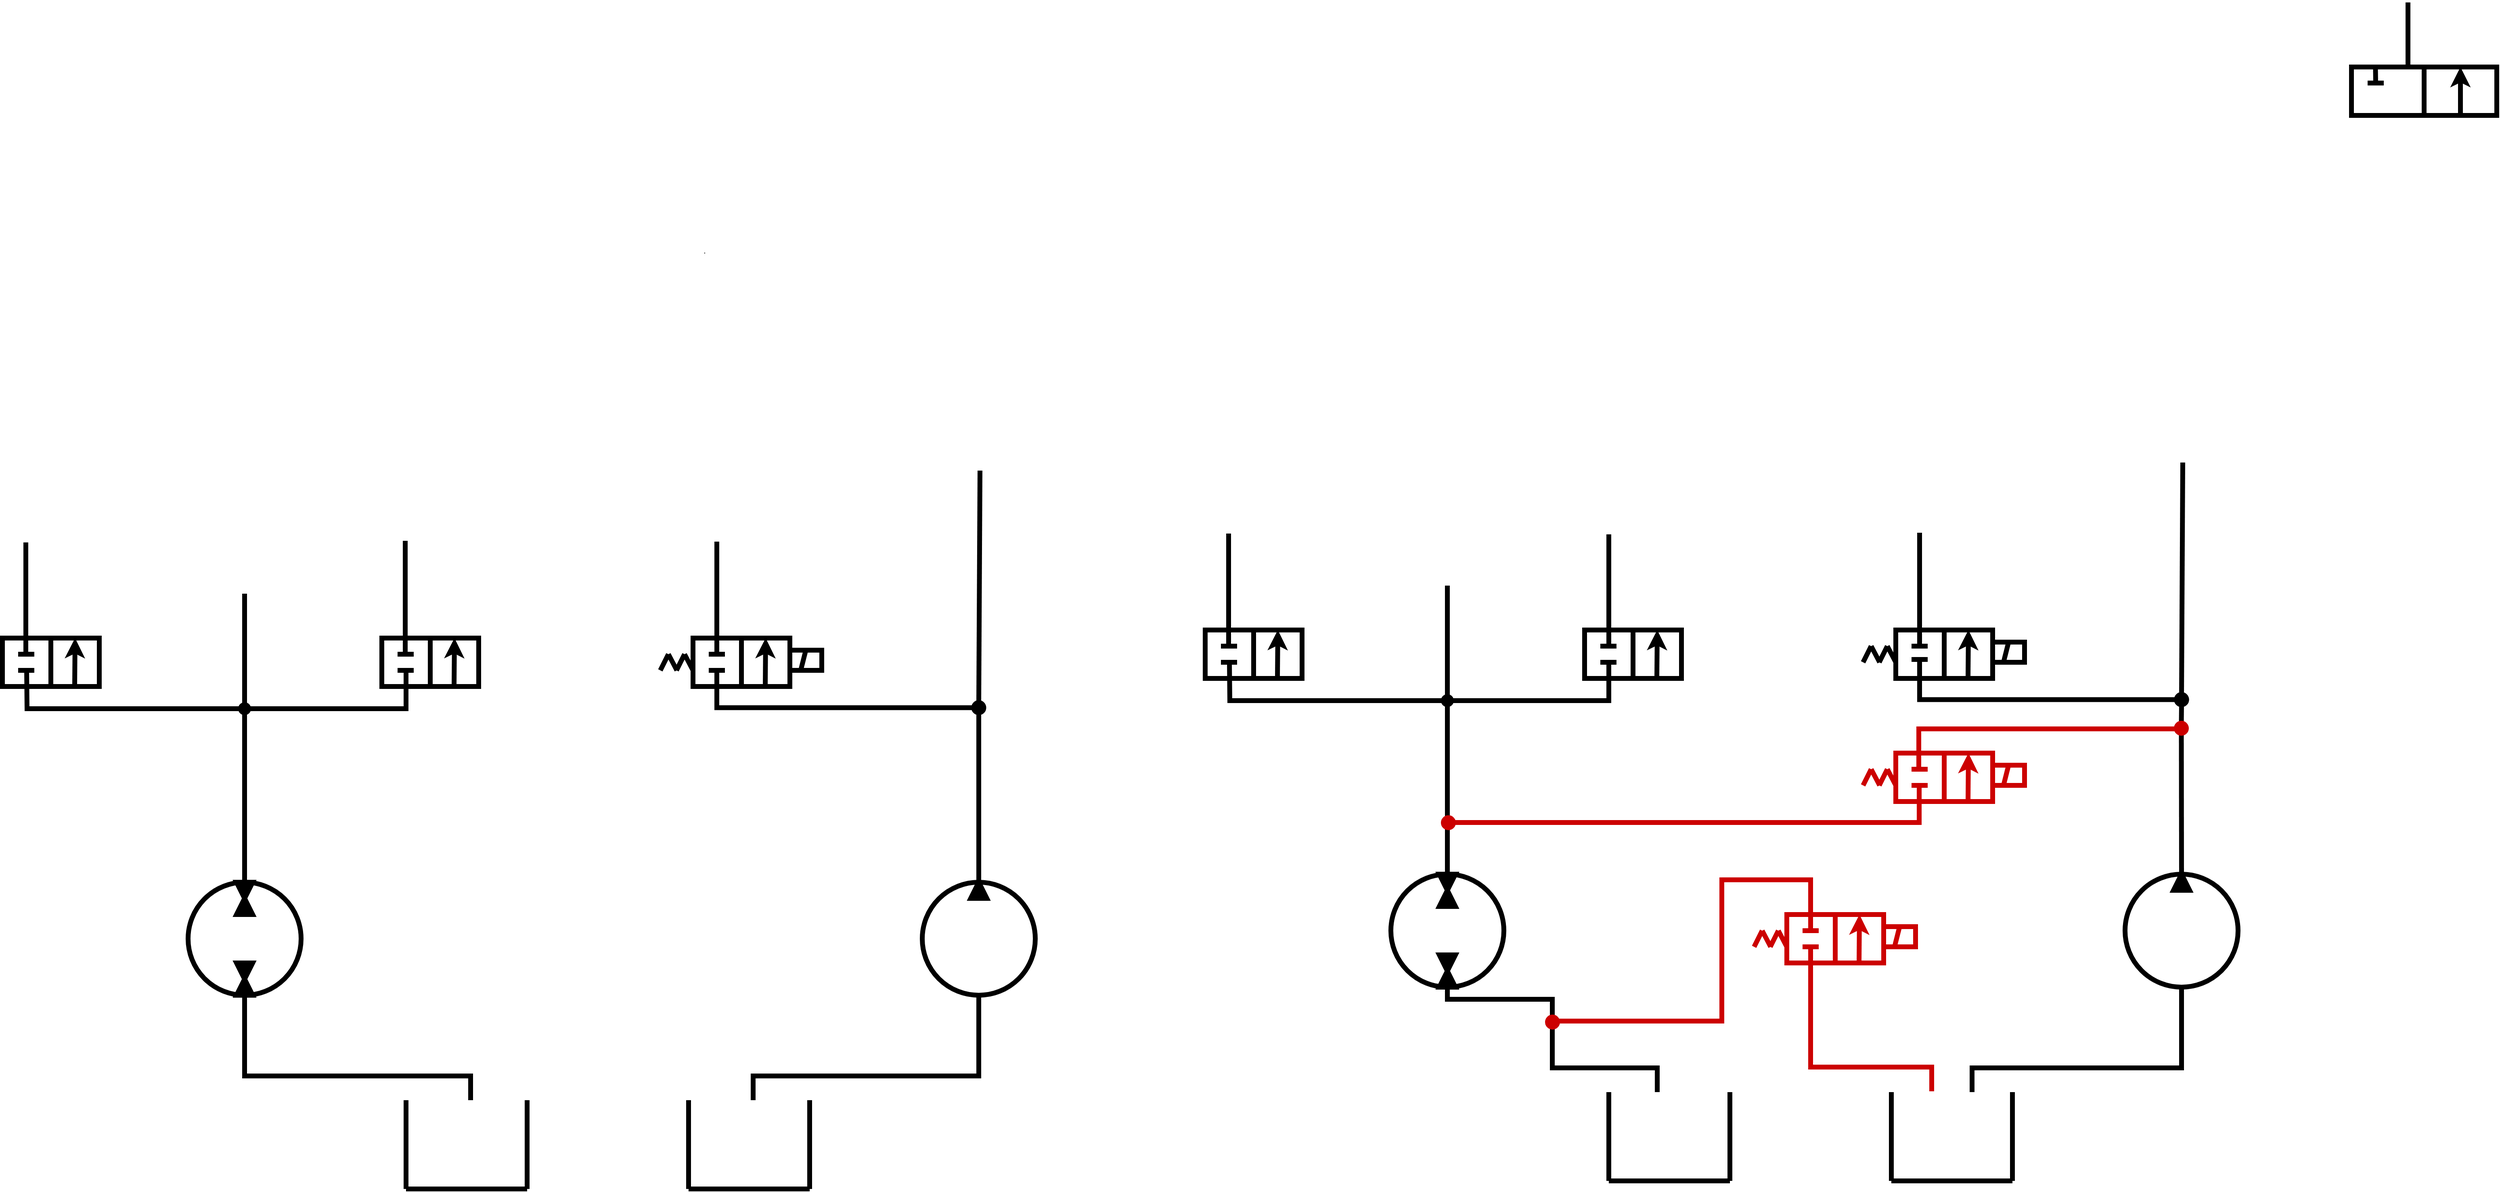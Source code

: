 <mxfile version="13.7.1" type="gitlab">
  <diagram id="eqvuFODL55VOsvzA2bx3" name="Page-1">
    <mxGraphModel dx="4590" dy="2703" grid="1" gridSize="10" guides="1" tooltips="1" connect="1" arrows="1" fold="1" page="1" pageScale="1" pageWidth="850" pageHeight="1100" math="0" shadow="0">
      <root>
        <mxCell id="0" />
        <mxCell id="1" parent="0" />
        <mxCell id="2XLAy5jcF5VIx3-ZRaVn-21" value="" style="endArrow=none;html=1;jumpStyle=arc;exitX=0.5;exitY=1;exitDx=0;exitDy=0;strokeWidth=6;" edge="1" parent="1" source="_FiJG16ojwSEJQpr9RZ7-192" target="2XLAy5jcF5VIx3-ZRaVn-19">
          <mxGeometry width="50" height="50" relative="1" as="geometry">
            <mxPoint x="2109.5" y="960" as="sourcePoint" />
            <mxPoint x="2109.5" y="1170" as="targetPoint" />
            <Array as="points" />
          </mxGeometry>
        </mxCell>
        <mxCell id="2XLAy5jcF5VIx3-ZRaVn-42" value="" style="endArrow=none;html=1;exitX=0;exitY=0.5;exitDx=0;exitDy=0;strokeWidth=6;" edge="1" parent="1" source="_FiJG16ojwSEJQpr9RZ7-153">
          <mxGeometry width="50" height="50" relative="1" as="geometry">
            <mxPoint x="1200" y="1170" as="sourcePoint" />
            <mxPoint x="1200" y="1094" as="targetPoint" />
          </mxGeometry>
        </mxCell>
        <mxCell id="2XLAy5jcF5VIx3-ZRaVn-23" value="" style="rounded=0;whiteSpace=wrap;html=1;fillColor=#FFFFFF;strokeWidth=6;strokeColor=#CC0000;" vertex="1" parent="1">
          <mxGeometry x="1755.5" y="1020" width="120" height="60" as="geometry" />
        </mxCell>
        <mxCell id="_FiJG16ojwSEJQpr9RZ7-16" value="" style="ellipse;whiteSpace=wrap;html=1;aspect=fixed;strokeWidth=6;" parent="1" vertex="1">
          <mxGeometry x="-360" y="1180" width="140" height="140" as="geometry" />
        </mxCell>
        <mxCell id="_FiJG16ojwSEJQpr9RZ7-17" value="" style="triangle;whiteSpace=wrap;html=1;direction=north;fillColor=#000000;strokeWidth=6;" parent="1" vertex="1">
          <mxGeometry x="-300" y="1300" width="20" height="20" as="geometry" />
        </mxCell>
        <mxCell id="_FiJG16ojwSEJQpr9RZ7-18" value="" style="triangle;whiteSpace=wrap;html=1;direction=south;fillColor=#000000;strokeWidth=6;" parent="1" vertex="1">
          <mxGeometry x="-300" y="1280" width="20" height="20" as="geometry" />
        </mxCell>
        <mxCell id="_FiJG16ojwSEJQpr9RZ7-19" value="" style="triangle;whiteSpace=wrap;html=1;direction=north;fillColor=#000000;strokeWidth=6;" parent="1" vertex="1">
          <mxGeometry x="-300" y="1200" width="20" height="20" as="geometry" />
        </mxCell>
        <mxCell id="_FiJG16ojwSEJQpr9RZ7-20" value="" style="triangle;whiteSpace=wrap;html=1;direction=south;fillColor=#000000;strokeWidth=6;" parent="1" vertex="1">
          <mxGeometry x="-300" y="1180" width="20" height="20" as="geometry" />
        </mxCell>
        <mxCell id="_FiJG16ojwSEJQpr9RZ7-21" value="" style="endArrow=none;html=1;strokeWidth=6;" parent="1" edge="1">
          <mxGeometry width="50" height="50" relative="1" as="geometry">
            <mxPoint x="260" y="1560.0" as="sourcePoint" />
            <mxPoint x="260" y="1450.0" as="targetPoint" />
          </mxGeometry>
        </mxCell>
        <mxCell id="_FiJG16ojwSEJQpr9RZ7-22" value="" style="endArrow=none;html=1;strokeWidth=6;" parent="1" edge="1">
          <mxGeometry width="50" height="50" relative="1" as="geometry">
            <mxPoint x="410" y="1560.0" as="sourcePoint" />
            <mxPoint x="410" y="1450.0" as="targetPoint" />
          </mxGeometry>
        </mxCell>
        <mxCell id="_FiJG16ojwSEJQpr9RZ7-23" value="" style="endArrow=none;html=1;strokeWidth=6;" parent="1" edge="1">
          <mxGeometry width="50" height="50" relative="1" as="geometry">
            <mxPoint x="260" y="1560.0" as="sourcePoint" />
            <mxPoint x="410" y="1560.0" as="targetPoint" />
          </mxGeometry>
        </mxCell>
        <mxCell id="_FiJG16ojwSEJQpr9RZ7-24" value="" style="ellipse;whiteSpace=wrap;html=1;aspect=fixed;strokeWidth=6;" parent="1" vertex="1">
          <mxGeometry x="549.5" y="1180" width="140" height="140" as="geometry" />
        </mxCell>
        <mxCell id="_FiJG16ojwSEJQpr9RZ7-25" value="" style="triangle;whiteSpace=wrap;html=1;direction=north;fillColor=#000000;strokeWidth=6;" parent="1" vertex="1">
          <mxGeometry x="609.5" y="1180" width="20" height="20" as="geometry" />
        </mxCell>
        <mxCell id="_FiJG16ojwSEJQpr9RZ7-26" value="" style="rounded=0;whiteSpace=wrap;html=1;fillColor=#FFFFFF;strokeWidth=6;" parent="1" vertex="1">
          <mxGeometry x="-590" y="877.5" width="120" height="60" as="geometry" />
        </mxCell>
        <mxCell id="_FiJG16ojwSEJQpr9RZ7-27" value="" style="endArrow=none;html=1;exitX=0.5;exitY=1;exitDx=0;exitDy=0;entryX=0.5;entryY=0;entryDx=0;entryDy=0;strokeWidth=6;" parent="1" source="_FiJG16ojwSEJQpr9RZ7-26" target="_FiJG16ojwSEJQpr9RZ7-26" edge="1">
          <mxGeometry width="50" height="50" relative="1" as="geometry">
            <mxPoint x="-580.5" y="927.5" as="sourcePoint" />
            <mxPoint x="-530.5" y="877.5" as="targetPoint" />
          </mxGeometry>
        </mxCell>
        <mxCell id="_FiJG16ojwSEJQpr9RZ7-28" value="" style="endArrow=classic;html=1;entryX=0.75;entryY=0;entryDx=0;entryDy=0;strokeWidth=6;" parent="1" target="_FiJG16ojwSEJQpr9RZ7-26" edge="1">
          <mxGeometry width="50" height="50" relative="1" as="geometry">
            <mxPoint x="-500.5" y="937.5" as="sourcePoint" />
            <mxPoint x="-450.5" y="887.5" as="targetPoint" />
          </mxGeometry>
        </mxCell>
        <mxCell id="_FiJG16ojwSEJQpr9RZ7-29" value="" style="endArrow=none;html=1;strokeWidth=6;" parent="1" edge="1">
          <mxGeometry width="50" height="50" relative="1" as="geometry">
            <mxPoint x="-570.5" y="917.5" as="sourcePoint" />
            <mxPoint x="-550.5" y="917.5" as="targetPoint" />
          </mxGeometry>
        </mxCell>
        <mxCell id="_FiJG16ojwSEJQpr9RZ7-30" value="" style="endArrow=none;html=1;strokeWidth=6;" parent="1" edge="1">
          <mxGeometry width="50" height="50" relative="1" as="geometry">
            <mxPoint x="-560" y="852.5" as="sourcePoint" />
            <mxPoint x="-560" y="852.5" as="targetPoint" />
          </mxGeometry>
        </mxCell>
        <mxCell id="_FiJG16ojwSEJQpr9RZ7-31" value="" style="endArrow=none;html=1;strokeWidth=6;" parent="1" edge="1">
          <mxGeometry width="50" height="50" relative="1" as="geometry">
            <mxPoint x="-570.5" y="897.5" as="sourcePoint" />
            <mxPoint x="-550.5" y="897.5" as="targetPoint" />
          </mxGeometry>
        </mxCell>
        <mxCell id="_FiJG16ojwSEJQpr9RZ7-32" value="" style="rounded=0;whiteSpace=wrap;html=1;fillColor=#FFFFFF;strokeWidth=6;" parent="1" vertex="1">
          <mxGeometry x="-120" y="877.5" width="120" height="60" as="geometry" />
        </mxCell>
        <mxCell id="_FiJG16ojwSEJQpr9RZ7-33" value="" style="endArrow=none;html=1;exitX=0.5;exitY=1;exitDx=0;exitDy=0;entryX=0.5;entryY=0;entryDx=0;entryDy=0;strokeWidth=6;" parent="1" source="_FiJG16ojwSEJQpr9RZ7-32" target="_FiJG16ojwSEJQpr9RZ7-32" edge="1">
          <mxGeometry width="50" height="50" relative="1" as="geometry">
            <mxPoint x="-110.5" y="917.5" as="sourcePoint" />
            <mxPoint x="-60.5" y="867.5" as="targetPoint" />
          </mxGeometry>
        </mxCell>
        <mxCell id="_FiJG16ojwSEJQpr9RZ7-34" value="" style="endArrow=classic;html=1;entryX=0.75;entryY=0;entryDx=0;entryDy=0;strokeWidth=6;" parent="1" target="_FiJG16ojwSEJQpr9RZ7-32" edge="1">
          <mxGeometry width="50" height="50" relative="1" as="geometry">
            <mxPoint x="-30.5" y="937.5" as="sourcePoint" />
            <mxPoint x="19.5" y="887.5" as="targetPoint" />
          </mxGeometry>
        </mxCell>
        <mxCell id="_FiJG16ojwSEJQpr9RZ7-35" value="" style="endArrow=none;html=1;strokeWidth=6;" parent="1" edge="1">
          <mxGeometry width="50" height="50" relative="1" as="geometry">
            <mxPoint x="-100.5" y="917.5" as="sourcePoint" />
            <mxPoint x="-80.5" y="917.5" as="targetPoint" />
          </mxGeometry>
        </mxCell>
        <mxCell id="_FiJG16ojwSEJQpr9RZ7-36" value="" style="endArrow=none;html=1;strokeWidth=6;" parent="1" edge="1">
          <mxGeometry width="50" height="50" relative="1" as="geometry">
            <mxPoint x="-100.5" y="897.5" as="sourcePoint" />
            <mxPoint x="-80.5" y="897.5" as="targetPoint" />
          </mxGeometry>
        </mxCell>
        <mxCell id="_FiJG16ojwSEJQpr9RZ7-70" value="" style="rounded=0;whiteSpace=wrap;html=1;fillColor=#FFFFFF;strokeWidth=6;" parent="1" vertex="1">
          <mxGeometry x="265.5" y="877.5" width="120" height="60" as="geometry" />
        </mxCell>
        <mxCell id="_FiJG16ojwSEJQpr9RZ7-71" value="" style="endArrow=none;html=1;exitX=0.5;exitY=1;exitDx=0;exitDy=0;entryX=0.5;entryY=0;entryDx=0;entryDy=0;strokeWidth=6;" parent="1" source="_FiJG16ojwSEJQpr9RZ7-70" target="_FiJG16ojwSEJQpr9RZ7-70" edge="1">
          <mxGeometry width="50" height="50" relative="1" as="geometry">
            <mxPoint x="275" y="927.5" as="sourcePoint" />
            <mxPoint x="325" y="877.5" as="targetPoint" />
          </mxGeometry>
        </mxCell>
        <mxCell id="_FiJG16ojwSEJQpr9RZ7-72" value="" style="endArrow=classic;html=1;entryX=0.75;entryY=0;entryDx=0;entryDy=0;strokeWidth=6;" parent="1" target="_FiJG16ojwSEJQpr9RZ7-70" edge="1">
          <mxGeometry width="50" height="50" relative="1" as="geometry">
            <mxPoint x="355" y="937.5" as="sourcePoint" />
            <mxPoint x="405" y="887.5" as="targetPoint" />
          </mxGeometry>
        </mxCell>
        <mxCell id="_FiJG16ojwSEJQpr9RZ7-73" value="" style="endArrow=none;html=1;strokeWidth=6;" parent="1" edge="1">
          <mxGeometry width="50" height="50" relative="1" as="geometry">
            <mxPoint x="285" y="917.5" as="sourcePoint" />
            <mxPoint x="305" y="917.5" as="targetPoint" />
          </mxGeometry>
        </mxCell>
        <mxCell id="_FiJG16ojwSEJQpr9RZ7-74" value="" style="endArrow=none;html=1;strokeWidth=6;" parent="1" edge="1">
          <mxGeometry width="50" height="50" relative="1" as="geometry">
            <mxPoint x="285" y="897.5" as="sourcePoint" />
            <mxPoint x="305" y="897.5" as="targetPoint" />
          </mxGeometry>
        </mxCell>
        <mxCell id="_FiJG16ojwSEJQpr9RZ7-75" value="" style="rounded=0;whiteSpace=wrap;html=1;strokeWidth=6;" parent="1" vertex="1">
          <mxGeometry x="385.5" y="892.5" width="39.5" height="25" as="geometry" />
        </mxCell>
        <mxCell id="_FiJG16ojwSEJQpr9RZ7-76" value="" style="endArrow=none;html=1;exitX=0.34;exitY=1;exitDx=0;exitDy=0;exitPerimeter=0;entryX=0.5;entryY=0;entryDx=0;entryDy=0;strokeWidth=6;" parent="1" source="_FiJG16ojwSEJQpr9RZ7-75" target="_FiJG16ojwSEJQpr9RZ7-75" edge="1">
          <mxGeometry width="50" height="50" relative="1" as="geometry">
            <mxPoint x="375" y="947.5" as="sourcePoint" />
            <mxPoint x="445" y="937.5" as="targetPoint" />
          </mxGeometry>
        </mxCell>
        <mxCell id="_FiJG16ojwSEJQpr9RZ7-77" value="" style="endArrow=none;html=1;strokeWidth=6;" parent="1" edge="1">
          <mxGeometry width="50" height="50" relative="1" as="geometry">
            <mxPoint x="265.5" y="917.5" as="sourcePoint" />
            <mxPoint x="255" y="897.5" as="targetPoint" />
            <Array as="points" />
          </mxGeometry>
        </mxCell>
        <mxCell id="_FiJG16ojwSEJQpr9RZ7-78" value="" style="endArrow=none;html=1;strokeWidth=6;" parent="1" edge="1">
          <mxGeometry width="50" height="50" relative="1" as="geometry">
            <mxPoint x="245.5" y="917.5" as="sourcePoint" />
            <mxPoint x="235" y="897.5" as="targetPoint" />
            <Array as="points" />
          </mxGeometry>
        </mxCell>
        <mxCell id="_FiJG16ojwSEJQpr9RZ7-79" value="" style="endArrow=none;html=1;strokeWidth=6;" parent="1" edge="1">
          <mxGeometry width="50" height="50" relative="1" as="geometry">
            <mxPoint x="245" y="917.5" as="sourcePoint" />
            <mxPoint x="255" y="897.5" as="targetPoint" />
            <Array as="points" />
          </mxGeometry>
        </mxCell>
        <mxCell id="_FiJG16ojwSEJQpr9RZ7-80" value="" style="endArrow=none;html=1;strokeWidth=6;" parent="1" edge="1">
          <mxGeometry width="50" height="50" relative="1" as="geometry">
            <mxPoint x="225" y="917.5" as="sourcePoint" />
            <mxPoint x="235" y="897.5" as="targetPoint" />
            <Array as="points" />
          </mxGeometry>
        </mxCell>
        <mxCell id="_FiJG16ojwSEJQpr9RZ7-81" value="" style="endArrow=none;html=1;jumpStyle=arc;entryX=1;entryY=0.5;entryDx=0;entryDy=0;exitX=0.5;exitY=1;exitDx=0;exitDy=0;strokeWidth=6;" parent="1" source="_FiJG16ojwSEJQpr9RZ7-141" target="_FiJG16ojwSEJQpr9RZ7-25" edge="1">
          <mxGeometry width="50" height="50" relative="1" as="geometry">
            <mxPoint x="620" y="250" as="sourcePoint" />
            <mxPoint x="620" y="1010" as="targetPoint" />
            <Array as="points" />
          </mxGeometry>
        </mxCell>
        <mxCell id="_FiJG16ojwSEJQpr9RZ7-104" value="" style="endArrow=none;html=1;" parent="1" edge="1">
          <mxGeometry width="50" height="50" relative="1" as="geometry">
            <mxPoint x="359.743" y="401.581" as="sourcePoint" />
            <mxPoint x="360" y="402.5" as="targetPoint" />
          </mxGeometry>
        </mxCell>
        <mxCell id="_FiJG16ojwSEJQpr9RZ7-105" value="" style="endArrow=none;html=1;jumpStyle=none;exitX=1;exitY=0.5;exitDx=0;exitDy=0;" parent="1" edge="1">
          <mxGeometry width="50" height="50" relative="1" as="geometry">
            <mxPoint x="280" y="400" as="sourcePoint" />
            <mxPoint x="280" y="401" as="targetPoint" />
          </mxGeometry>
        </mxCell>
        <mxCell id="_FiJG16ojwSEJQpr9RZ7-107" value="" style="endArrow=none;html=1;strokeWidth=6;" parent="1" edge="1">
          <mxGeometry width="50" height="50" relative="1" as="geometry">
            <mxPoint x="-90" y="1560.0" as="sourcePoint" />
            <mxPoint x="-90" y="1450.0" as="targetPoint" />
          </mxGeometry>
        </mxCell>
        <mxCell id="_FiJG16ojwSEJQpr9RZ7-108" value="" style="endArrow=none;html=1;strokeWidth=6;" parent="1" edge="1">
          <mxGeometry width="50" height="50" relative="1" as="geometry">
            <mxPoint x="60" y="1560.0" as="sourcePoint" />
            <mxPoint x="60" y="1450.0" as="targetPoint" />
          </mxGeometry>
        </mxCell>
        <mxCell id="_FiJG16ojwSEJQpr9RZ7-109" value="" style="endArrow=none;html=1;strokeWidth=6;" parent="1" edge="1">
          <mxGeometry width="50" height="50" relative="1" as="geometry">
            <mxPoint x="-90" y="1560.0" as="sourcePoint" />
            <mxPoint x="60" y="1560.0" as="targetPoint" />
          </mxGeometry>
        </mxCell>
        <mxCell id="_FiJG16ojwSEJQpr9RZ7-125" value="" style="endArrow=none;html=1;exitX=0.5;exitY=0;exitDx=0;exitDy=0;entryX=0.5;entryY=1;entryDx=0;entryDy=0;strokeWidth=6;" parent="1" source="_FiJG16ojwSEJQpr9RZ7-127" edge="1">
          <mxGeometry width="50" height="50" relative="1" as="geometry">
            <mxPoint x="-290" y="1180" as="sourcePoint" />
            <mxPoint x="-290" y="822.5" as="targetPoint" />
          </mxGeometry>
        </mxCell>
        <mxCell id="_FiJG16ojwSEJQpr9RZ7-126" value="" style="edgeStyle=orthogonalEdgeStyle;rounded=0;jumpStyle=none;jumpSize=6;orthogonalLoop=1;jettySize=auto;html=1;startSize=12;endArrow=none;endFill=0;strokeWidth=6;" parent="1" source="_FiJG16ojwSEJQpr9RZ7-127" edge="1">
          <mxGeometry relative="1" as="geometry">
            <mxPoint x="-90" y="918" as="targetPoint" />
            <Array as="points">
              <mxPoint x="-90" y="965" />
            </Array>
          </mxGeometry>
        </mxCell>
        <mxCell id="_FiJG16ojwSEJQpr9RZ7-146" value="" style="edgeStyle=orthogonalEdgeStyle;rounded=0;orthogonalLoop=1;jettySize=auto;html=1;endArrow=none;endFill=0;strokeWidth=6;" parent="1" source="_FiJG16ojwSEJQpr9RZ7-127" edge="1">
          <mxGeometry relative="1" as="geometry">
            <mxPoint x="-560" y="917" as="targetPoint" />
          </mxGeometry>
        </mxCell>
        <mxCell id="_FiJG16ojwSEJQpr9RZ7-127" value="" style="ellipse;whiteSpace=wrap;html=1;aspect=fixed;fillColor=#000000;strokeWidth=6;" parent="1" vertex="1">
          <mxGeometry x="-295" y="960" width="10" height="10" as="geometry" />
        </mxCell>
        <mxCell id="_FiJG16ojwSEJQpr9RZ7-128" value="" style="endArrow=none;html=1;exitX=0;exitY=0.5;exitDx=0;exitDy=0;entryX=0.5;entryY=1;entryDx=0;entryDy=0;strokeWidth=6;" parent="1" source="_FiJG16ojwSEJQpr9RZ7-20" target="_FiJG16ojwSEJQpr9RZ7-127" edge="1">
          <mxGeometry width="50" height="50" relative="1" as="geometry">
            <mxPoint x="-290" y="1180" as="sourcePoint" />
            <mxPoint x="-290" y="822.5" as="targetPoint" />
          </mxGeometry>
        </mxCell>
        <mxCell id="_FiJG16ojwSEJQpr9RZ7-131" value="" style="edgeStyle=orthogonalEdgeStyle;rounded=0;jumpStyle=none;jumpSize=6;orthogonalLoop=1;jettySize=auto;html=1;startSize=12;endArrow=none;endFill=0;entryX=0.5;entryY=1;entryDx=0;entryDy=0;strokeWidth=6;" parent="1" target="_FiJG16ojwSEJQpr9RZ7-24" edge="1">
          <mxGeometry relative="1" as="geometry">
            <mxPoint x="340" y="1450.0" as="sourcePoint" />
            <mxPoint x="365" y="1425.0" as="targetPoint" />
            <Array as="points">
              <mxPoint x="340" y="1420" />
              <mxPoint x="620" y="1420" />
            </Array>
          </mxGeometry>
        </mxCell>
        <mxCell id="_FiJG16ojwSEJQpr9RZ7-132" value="" style="endArrow=none;html=1;" parent="1" edge="1">
          <mxGeometry width="50" height="50" relative="1" as="geometry">
            <mxPoint x="280" y="400" as="sourcePoint" />
            <mxPoint x="280" y="400" as="targetPoint" />
          </mxGeometry>
        </mxCell>
        <mxCell id="_FiJG16ojwSEJQpr9RZ7-140" value="" style="edgeStyle=orthogonalEdgeStyle;rounded=0;jumpStyle=arc;jumpSize=6;orthogonalLoop=1;jettySize=auto;html=1;startSize=12;endArrow=none;endFill=0;strokeWidth=6;" parent="1" source="_FiJG16ojwSEJQpr9RZ7-141" edge="1">
          <mxGeometry relative="1" as="geometry">
            <mxPoint x="295" y="917" as="targetPoint" />
            <Array as="points">
              <mxPoint x="295" y="964" />
              <mxPoint x="295" y="920" />
            </Array>
          </mxGeometry>
        </mxCell>
        <mxCell id="_FiJG16ojwSEJQpr9RZ7-141" value="" style="ellipse;whiteSpace=wrap;html=1;aspect=fixed;fillColor=#000000;strokeWidth=6;" parent="1" vertex="1">
          <mxGeometry x="613.25" y="957.5" width="12.5" height="12.5" as="geometry" />
        </mxCell>
        <mxCell id="_FiJG16ojwSEJQpr9RZ7-142" value="" style="endArrow=none;html=1;jumpStyle=arc;entryX=0.5;entryY=0;entryDx=0;entryDy=0;strokeWidth=6;" parent="1" target="_FiJG16ojwSEJQpr9RZ7-141" edge="1">
          <mxGeometry width="50" height="50" relative="1" as="geometry">
            <mxPoint x="621" y="670" as="sourcePoint" />
            <mxPoint x="619.5" y="1180" as="targetPoint" />
            <Array as="points" />
          </mxGeometry>
        </mxCell>
        <mxCell id="_FiJG16ojwSEJQpr9RZ7-143" value="" style="edgeStyle=orthogonalEdgeStyle;rounded=0;jumpStyle=none;jumpSize=6;orthogonalLoop=1;jettySize=auto;html=1;startSize=12;endArrow=none;endFill=0;entryX=0;entryY=0.5;entryDx=0;entryDy=0;strokeWidth=6;" parent="1" target="_FiJG16ojwSEJQpr9RZ7-17" edge="1">
          <mxGeometry relative="1" as="geometry">
            <mxPoint x="-10" y="1450.0" as="sourcePoint" />
            <mxPoint x="-35" y="1425" as="targetPoint" />
            <Array as="points">
              <mxPoint x="-10" y="1420" />
              <mxPoint x="-290" y="1420" />
            </Array>
          </mxGeometry>
        </mxCell>
        <mxCell id="_FiJG16ojwSEJQpr9RZ7-149" value="" style="ellipse;whiteSpace=wrap;html=1;aspect=fixed;strokeWidth=6;" parent="1" vertex="1">
          <mxGeometry x="1130" y="1170" width="140" height="140" as="geometry" />
        </mxCell>
        <mxCell id="_FiJG16ojwSEJQpr9RZ7-150" value="" style="triangle;whiteSpace=wrap;html=1;direction=north;fillColor=#000000;strokeWidth=6;" parent="1" vertex="1">
          <mxGeometry x="1190" y="1290" width="20" height="20" as="geometry" />
        </mxCell>
        <mxCell id="_FiJG16ojwSEJQpr9RZ7-151" value="" style="triangle;whiteSpace=wrap;html=1;direction=south;fillColor=#000000;strokeWidth=6;" parent="1" vertex="1">
          <mxGeometry x="1190" y="1270" width="20" height="20" as="geometry" />
        </mxCell>
        <mxCell id="_FiJG16ojwSEJQpr9RZ7-152" value="" style="triangle;whiteSpace=wrap;html=1;direction=north;fillColor=#000000;strokeWidth=6;" parent="1" vertex="1">
          <mxGeometry x="1190" y="1190" width="20" height="20" as="geometry" />
        </mxCell>
        <mxCell id="_FiJG16ojwSEJQpr9RZ7-153" value="" style="triangle;whiteSpace=wrap;html=1;direction=south;fillColor=#000000;strokeWidth=6;" parent="1" vertex="1">
          <mxGeometry x="1190" y="1170" width="20" height="20" as="geometry" />
        </mxCell>
        <mxCell id="_FiJG16ojwSEJQpr9RZ7-154" value="" style="endArrow=none;html=1;strokeWidth=6;" parent="1" edge="1">
          <mxGeometry width="50" height="50" relative="1" as="geometry">
            <mxPoint x="1750" y="1550.0" as="sourcePoint" />
            <mxPoint x="1750" y="1440.0" as="targetPoint" />
          </mxGeometry>
        </mxCell>
        <mxCell id="_FiJG16ojwSEJQpr9RZ7-155" value="" style="endArrow=none;html=1;strokeWidth=6;" parent="1" edge="1">
          <mxGeometry width="50" height="50" relative="1" as="geometry">
            <mxPoint x="1900" y="1550.0" as="sourcePoint" />
            <mxPoint x="1900" y="1440.0" as="targetPoint" />
          </mxGeometry>
        </mxCell>
        <mxCell id="_FiJG16ojwSEJQpr9RZ7-156" value="" style="endArrow=none;html=1;strokeWidth=6;" parent="1" edge="1">
          <mxGeometry width="50" height="50" relative="1" as="geometry">
            <mxPoint x="1750" y="1550.0" as="sourcePoint" />
            <mxPoint x="1900" y="1550.0" as="targetPoint" />
          </mxGeometry>
        </mxCell>
        <mxCell id="_FiJG16ojwSEJQpr9RZ7-157" value="" style="ellipse;whiteSpace=wrap;html=1;aspect=fixed;strokeWidth=6;" parent="1" vertex="1">
          <mxGeometry x="2039.5" y="1170" width="140" height="140" as="geometry" />
        </mxCell>
        <mxCell id="_FiJG16ojwSEJQpr9RZ7-158" value="" style="triangle;whiteSpace=wrap;html=1;direction=north;fillColor=#000000;strokeWidth=6;" parent="1" vertex="1">
          <mxGeometry x="2099.5" y="1170" width="20" height="20" as="geometry" />
        </mxCell>
        <mxCell id="_FiJG16ojwSEJQpr9RZ7-159" value="" style="rounded=0;whiteSpace=wrap;html=1;fillColor=#FFFFFF;strokeWidth=6;" parent="1" vertex="1">
          <mxGeometry x="900" y="867.5" width="120" height="60" as="geometry" />
        </mxCell>
        <mxCell id="_FiJG16ojwSEJQpr9RZ7-160" value="" style="endArrow=none;html=1;exitX=0.5;exitY=1;exitDx=0;exitDy=0;entryX=0.5;entryY=0;entryDx=0;entryDy=0;strokeWidth=6;" parent="1" source="_FiJG16ojwSEJQpr9RZ7-159" target="_FiJG16ojwSEJQpr9RZ7-159" edge="1">
          <mxGeometry width="50" height="50" relative="1" as="geometry">
            <mxPoint x="909.5" y="917.5" as="sourcePoint" />
            <mxPoint x="959.5" y="867.5" as="targetPoint" />
          </mxGeometry>
        </mxCell>
        <mxCell id="_FiJG16ojwSEJQpr9RZ7-161" value="" style="endArrow=classic;html=1;entryX=0.75;entryY=0;entryDx=0;entryDy=0;strokeWidth=6;" parent="1" target="_FiJG16ojwSEJQpr9RZ7-159" edge="1">
          <mxGeometry width="50" height="50" relative="1" as="geometry">
            <mxPoint x="989.5" y="927.5" as="sourcePoint" />
            <mxPoint x="1039.5" y="877.5" as="targetPoint" />
          </mxGeometry>
        </mxCell>
        <mxCell id="_FiJG16ojwSEJQpr9RZ7-162" value="" style="endArrow=none;html=1;strokeWidth=6;" parent="1" edge="1">
          <mxGeometry width="50" height="50" relative="1" as="geometry">
            <mxPoint x="919.5" y="907.5" as="sourcePoint" />
            <mxPoint x="939.5" y="907.5" as="targetPoint" />
          </mxGeometry>
        </mxCell>
        <mxCell id="_FiJG16ojwSEJQpr9RZ7-163" value="" style="endArrow=none;html=1;strokeWidth=6;" parent="1" edge="1">
          <mxGeometry width="50" height="50" relative="1" as="geometry">
            <mxPoint x="930" y="842.5" as="sourcePoint" />
            <mxPoint x="930" y="842.5" as="targetPoint" />
          </mxGeometry>
        </mxCell>
        <mxCell id="_FiJG16ojwSEJQpr9RZ7-164" value="" style="endArrow=none;html=1;strokeWidth=6;" parent="1" edge="1">
          <mxGeometry width="50" height="50" relative="1" as="geometry">
            <mxPoint x="919.5" y="887.5" as="sourcePoint" />
            <mxPoint x="939.5" y="887.5" as="targetPoint" />
          </mxGeometry>
        </mxCell>
        <mxCell id="_FiJG16ojwSEJQpr9RZ7-165" value="" style="rounded=0;whiteSpace=wrap;html=1;fillColor=#FFFFFF;strokeWidth=6;" parent="1" vertex="1">
          <mxGeometry x="1370" y="867.5" width="120" height="60" as="geometry" />
        </mxCell>
        <mxCell id="_FiJG16ojwSEJQpr9RZ7-166" value="" style="endArrow=none;html=1;exitX=0.5;exitY=1;exitDx=0;exitDy=0;entryX=0.5;entryY=0;entryDx=0;entryDy=0;strokeWidth=6;" parent="1" source="_FiJG16ojwSEJQpr9RZ7-165" target="_FiJG16ojwSEJQpr9RZ7-165" edge="1">
          <mxGeometry width="50" height="50" relative="1" as="geometry">
            <mxPoint x="1379.5" y="907.5" as="sourcePoint" />
            <mxPoint x="1429.5" y="857.5" as="targetPoint" />
          </mxGeometry>
        </mxCell>
        <mxCell id="_FiJG16ojwSEJQpr9RZ7-167" value="" style="endArrow=classic;html=1;entryX=0.75;entryY=0;entryDx=0;entryDy=0;strokeWidth=6;" parent="1" target="_FiJG16ojwSEJQpr9RZ7-165" edge="1">
          <mxGeometry width="50" height="50" relative="1" as="geometry">
            <mxPoint x="1459.5" y="927.5" as="sourcePoint" />
            <mxPoint x="1509.5" y="877.5" as="targetPoint" />
          </mxGeometry>
        </mxCell>
        <mxCell id="_FiJG16ojwSEJQpr9RZ7-168" value="" style="endArrow=none;html=1;strokeWidth=6;" parent="1" edge="1">
          <mxGeometry width="50" height="50" relative="1" as="geometry">
            <mxPoint x="1389.5" y="907.5" as="sourcePoint" />
            <mxPoint x="1409.5" y="907.5" as="targetPoint" />
          </mxGeometry>
        </mxCell>
        <mxCell id="_FiJG16ojwSEJQpr9RZ7-169" value="" style="endArrow=none;html=1;strokeWidth=6;" parent="1" edge="1">
          <mxGeometry width="50" height="50" relative="1" as="geometry">
            <mxPoint x="1389.5" y="887.5" as="sourcePoint" />
            <mxPoint x="1409.5" y="887.5" as="targetPoint" />
          </mxGeometry>
        </mxCell>
        <mxCell id="_FiJG16ojwSEJQpr9RZ7-170" value="" style="rounded=0;whiteSpace=wrap;html=1;fillColor=#FFFFFF;strokeWidth=6;" parent="1" vertex="1">
          <mxGeometry x="1755.5" y="867.5" width="120" height="60" as="geometry" />
        </mxCell>
        <mxCell id="_FiJG16ojwSEJQpr9RZ7-171" value="" style="endArrow=none;html=1;exitX=0.5;exitY=1;exitDx=0;exitDy=0;entryX=0.5;entryY=0;entryDx=0;entryDy=0;strokeWidth=6;" parent="1" source="_FiJG16ojwSEJQpr9RZ7-170" target="_FiJG16ojwSEJQpr9RZ7-170" edge="1">
          <mxGeometry width="50" height="50" relative="1" as="geometry">
            <mxPoint x="1765" y="917.5" as="sourcePoint" />
            <mxPoint x="1815" y="867.5" as="targetPoint" />
          </mxGeometry>
        </mxCell>
        <mxCell id="_FiJG16ojwSEJQpr9RZ7-172" value="" style="endArrow=classic;html=1;entryX=0.75;entryY=0;entryDx=0;entryDy=0;strokeWidth=6;" parent="1" target="_FiJG16ojwSEJQpr9RZ7-170" edge="1">
          <mxGeometry width="50" height="50" relative="1" as="geometry">
            <mxPoint x="1845" y="927.5" as="sourcePoint" />
            <mxPoint x="1895" y="877.5" as="targetPoint" />
          </mxGeometry>
        </mxCell>
        <mxCell id="_FiJG16ojwSEJQpr9RZ7-173" value="" style="endArrow=none;html=1;strokeWidth=6;" parent="1" edge="1">
          <mxGeometry width="50" height="50" relative="1" as="geometry">
            <mxPoint x="1775" y="904.0" as="sourcePoint" />
            <mxPoint x="1795" y="904.0" as="targetPoint" />
          </mxGeometry>
        </mxCell>
        <mxCell id="_FiJG16ojwSEJQpr9RZ7-174" value="" style="endArrow=none;html=1;strokeWidth=6;" parent="1" edge="1">
          <mxGeometry width="50" height="50" relative="1" as="geometry">
            <mxPoint x="1775" y="887.5" as="sourcePoint" />
            <mxPoint x="1795" y="887.5" as="targetPoint" />
          </mxGeometry>
        </mxCell>
        <mxCell id="_FiJG16ojwSEJQpr9RZ7-175" value="" style="rounded=0;whiteSpace=wrap;html=1;strokeWidth=6;" parent="1" vertex="1">
          <mxGeometry x="1875.5" y="882.5" width="39.5" height="25" as="geometry" />
        </mxCell>
        <mxCell id="_FiJG16ojwSEJQpr9RZ7-176" value="" style="endArrow=none;html=1;exitX=0.34;exitY=1;exitDx=0;exitDy=0;exitPerimeter=0;entryX=0.5;entryY=0;entryDx=0;entryDy=0;strokeWidth=6;" parent="1" source="_FiJG16ojwSEJQpr9RZ7-175" target="_FiJG16ojwSEJQpr9RZ7-175" edge="1">
          <mxGeometry width="50" height="50" relative="1" as="geometry">
            <mxPoint x="1865" y="937.5" as="sourcePoint" />
            <mxPoint x="1935" y="927.5" as="targetPoint" />
          </mxGeometry>
        </mxCell>
        <mxCell id="_FiJG16ojwSEJQpr9RZ7-177" value="" style="endArrow=none;html=1;strokeWidth=6;" parent="1" edge="1">
          <mxGeometry width="50" height="50" relative="1" as="geometry">
            <mxPoint x="1755.5" y="907.5" as="sourcePoint" />
            <mxPoint x="1745" y="887.5" as="targetPoint" />
            <Array as="points" />
          </mxGeometry>
        </mxCell>
        <mxCell id="_FiJG16ojwSEJQpr9RZ7-178" value="" style="endArrow=none;html=1;strokeWidth=6;" parent="1" edge="1">
          <mxGeometry width="50" height="50" relative="1" as="geometry">
            <mxPoint x="1735.5" y="907.5" as="sourcePoint" />
            <mxPoint x="1725" y="887.5" as="targetPoint" />
            <Array as="points" />
          </mxGeometry>
        </mxCell>
        <mxCell id="_FiJG16ojwSEJQpr9RZ7-179" value="" style="endArrow=none;html=1;strokeWidth=6;" parent="1" edge="1">
          <mxGeometry width="50" height="50" relative="1" as="geometry">
            <mxPoint x="1735" y="907.5" as="sourcePoint" />
            <mxPoint x="1745" y="887.5" as="targetPoint" />
            <Array as="points" />
          </mxGeometry>
        </mxCell>
        <mxCell id="_FiJG16ojwSEJQpr9RZ7-180" value="" style="endArrow=none;html=1;strokeWidth=6;" parent="1" edge="1">
          <mxGeometry width="50" height="50" relative="1" as="geometry">
            <mxPoint x="1715" y="907.5" as="sourcePoint" />
            <mxPoint x="1725" y="887.5" as="targetPoint" />
            <Array as="points" />
          </mxGeometry>
        </mxCell>
        <mxCell id="_FiJG16ojwSEJQpr9RZ7-181" value="" style="endArrow=none;html=1;jumpStyle=arc;entryX=1;entryY=0.5;entryDx=0;entryDy=0;exitX=0.5;exitY=1;exitDx=0;exitDy=0;strokeWidth=6;" parent="1" source="2XLAy5jcF5VIx3-ZRaVn-19" target="_FiJG16ojwSEJQpr9RZ7-158" edge="1">
          <mxGeometry width="50" height="50" relative="1" as="geometry">
            <mxPoint x="2110" y="240" as="sourcePoint" />
            <mxPoint x="2110" y="1000" as="targetPoint" />
            <Array as="points" />
          </mxGeometry>
        </mxCell>
        <mxCell id="_FiJG16ojwSEJQpr9RZ7-182" value="" style="endArrow=none;html=1;strokeWidth=6;" parent="1" edge="1">
          <mxGeometry width="50" height="50" relative="1" as="geometry">
            <mxPoint x="1400" y="1550.0" as="sourcePoint" />
            <mxPoint x="1400" y="1440.0" as="targetPoint" />
          </mxGeometry>
        </mxCell>
        <mxCell id="_FiJG16ojwSEJQpr9RZ7-183" value="" style="endArrow=none;html=1;strokeWidth=6;" parent="1" edge="1">
          <mxGeometry width="50" height="50" relative="1" as="geometry">
            <mxPoint x="1550" y="1550.0" as="sourcePoint" />
            <mxPoint x="1550" y="1440.0" as="targetPoint" />
          </mxGeometry>
        </mxCell>
        <mxCell id="_FiJG16ojwSEJQpr9RZ7-184" value="" style="endArrow=none;html=1;strokeWidth=6;" parent="1" edge="1">
          <mxGeometry width="50" height="50" relative="1" as="geometry">
            <mxPoint x="1400" y="1550.0" as="sourcePoint" />
            <mxPoint x="1550" y="1550.0" as="targetPoint" />
          </mxGeometry>
        </mxCell>
        <mxCell id="_FiJG16ojwSEJQpr9RZ7-185" value="" style="endArrow=none;html=1;exitX=0.5;exitY=0;exitDx=0;exitDy=0;entryX=0.5;entryY=1;entryDx=0;entryDy=0;strokeWidth=6;" parent="1" source="_FiJG16ojwSEJQpr9RZ7-188" edge="1">
          <mxGeometry width="50" height="50" relative="1" as="geometry">
            <mxPoint x="1200" y="1170" as="sourcePoint" />
            <mxPoint x="1200" y="812.5" as="targetPoint" />
          </mxGeometry>
        </mxCell>
        <mxCell id="_FiJG16ojwSEJQpr9RZ7-186" value="" style="edgeStyle=orthogonalEdgeStyle;rounded=0;jumpStyle=none;jumpSize=6;orthogonalLoop=1;jettySize=auto;html=1;startSize=12;endArrow=none;endFill=0;strokeWidth=6;" parent="1" source="_FiJG16ojwSEJQpr9RZ7-188" edge="1">
          <mxGeometry relative="1" as="geometry">
            <mxPoint x="1400" y="908" as="targetPoint" />
            <Array as="points">
              <mxPoint x="1400" y="955" />
            </Array>
          </mxGeometry>
        </mxCell>
        <mxCell id="_FiJG16ojwSEJQpr9RZ7-187" value="" style="edgeStyle=orthogonalEdgeStyle;rounded=0;orthogonalLoop=1;jettySize=auto;html=1;endArrow=none;endFill=0;strokeWidth=6;" parent="1" source="_FiJG16ojwSEJQpr9RZ7-188" edge="1">
          <mxGeometry relative="1" as="geometry">
            <mxPoint x="930" y="907" as="targetPoint" />
          </mxGeometry>
        </mxCell>
        <mxCell id="_FiJG16ojwSEJQpr9RZ7-188" value="" style="ellipse;whiteSpace=wrap;html=1;aspect=fixed;fillColor=#000000;strokeWidth=6;" parent="1" vertex="1">
          <mxGeometry x="1195" y="950" width="10" height="10" as="geometry" />
        </mxCell>
        <mxCell id="_FiJG16ojwSEJQpr9RZ7-189" value="" style="endArrow=none;html=1;entryX=0.5;entryY=1;entryDx=0;entryDy=0;strokeWidth=6;" parent="1" target="_FiJG16ojwSEJQpr9RZ7-188" edge="1">
          <mxGeometry width="50" height="50" relative="1" as="geometry">
            <mxPoint x="1200" y="1095" as="sourcePoint" />
            <mxPoint x="1200" y="812.5" as="targetPoint" />
          </mxGeometry>
        </mxCell>
        <mxCell id="_FiJG16ojwSEJQpr9RZ7-190" value="" style="edgeStyle=orthogonalEdgeStyle;rounded=0;jumpStyle=none;jumpSize=6;orthogonalLoop=1;jettySize=auto;html=1;startSize=12;endArrow=none;endFill=0;entryX=0.5;entryY=1;entryDx=0;entryDy=0;strokeWidth=6;" parent="1" target="_FiJG16ojwSEJQpr9RZ7-157" edge="1">
          <mxGeometry relative="1" as="geometry">
            <mxPoint x="1850" y="1440" as="sourcePoint" />
            <mxPoint x="1855" y="1415.0" as="targetPoint" />
            <Array as="points">
              <mxPoint x="1850" y="1440" />
              <mxPoint x="1850" y="1410" />
              <mxPoint x="2110" y="1410" />
            </Array>
          </mxGeometry>
        </mxCell>
        <mxCell id="_FiJG16ojwSEJQpr9RZ7-191" value="" style="edgeStyle=orthogonalEdgeStyle;rounded=0;jumpStyle=arc;jumpSize=6;orthogonalLoop=1;jettySize=auto;html=1;startSize=12;endArrow=none;endFill=0;strokeWidth=6;" parent="1" source="_FiJG16ojwSEJQpr9RZ7-192" edge="1">
          <mxGeometry relative="1" as="geometry">
            <mxPoint x="1785" y="907" as="targetPoint" />
            <Array as="points">
              <mxPoint x="1785" y="954" />
              <mxPoint x="1785" y="910" />
            </Array>
          </mxGeometry>
        </mxCell>
        <mxCell id="_FiJG16ojwSEJQpr9RZ7-192" value="" style="ellipse;whiteSpace=wrap;html=1;aspect=fixed;fillColor=#000000;strokeWidth=6;" parent="1" vertex="1">
          <mxGeometry x="2103.25" y="947.5" width="12.5" height="12.5" as="geometry" />
        </mxCell>
        <mxCell id="_FiJG16ojwSEJQpr9RZ7-193" value="" style="endArrow=none;html=1;jumpStyle=arc;entryX=0.5;entryY=0;entryDx=0;entryDy=0;strokeWidth=6;" parent="1" target="_FiJG16ojwSEJQpr9RZ7-192" edge="1">
          <mxGeometry width="50" height="50" relative="1" as="geometry">
            <mxPoint x="2111" y="660" as="sourcePoint" />
            <mxPoint x="2109.5" y="1170" as="targetPoint" />
            <Array as="points" />
          </mxGeometry>
        </mxCell>
        <mxCell id="_FiJG16ojwSEJQpr9RZ7-194" value="" style="edgeStyle=orthogonalEdgeStyle;rounded=0;jumpStyle=none;jumpSize=6;orthogonalLoop=1;jettySize=auto;html=1;startSize=12;endArrow=none;endFill=0;entryX=0;entryY=0.5;entryDx=0;entryDy=0;strokeWidth=6;" parent="1" target="_FiJG16ojwSEJQpr9RZ7-150" edge="1">
          <mxGeometry relative="1" as="geometry">
            <mxPoint x="1460" y="1440" as="sourcePoint" />
            <mxPoint x="1455" y="1415" as="targetPoint" />
            <Array as="points">
              <mxPoint x="1460" y="1410" />
              <mxPoint x="1330" y="1410" />
              <mxPoint x="1330" y="1325" />
              <mxPoint x="1200" y="1325" />
            </Array>
          </mxGeometry>
        </mxCell>
        <mxCell id="_FiJG16ojwSEJQpr9RZ7-206" value="" style="rounded=0;whiteSpace=wrap;html=1;fillColor=#FFFFFF;strokeWidth=6;" parent="1" vertex="1">
          <mxGeometry x="2320" y="170" width="180" height="60" as="geometry" />
        </mxCell>
        <mxCell id="_FiJG16ojwSEJQpr9RZ7-207" value="" style="endArrow=none;html=1;exitX=0.5;exitY=1;exitDx=0;exitDy=0;entryX=0.5;entryY=0;entryDx=0;entryDy=0;strokeWidth=6;" parent="1" source="_FiJG16ojwSEJQpr9RZ7-206" target="_FiJG16ojwSEJQpr9RZ7-206" edge="1">
          <mxGeometry width="50" height="50" relative="1" as="geometry">
            <mxPoint x="2389.5" y="220" as="sourcePoint" />
            <mxPoint x="2439.5" y="170" as="targetPoint" />
          </mxGeometry>
        </mxCell>
        <mxCell id="_FiJG16ojwSEJQpr9RZ7-208" value="" style="endArrow=classic;html=1;entryX=0.75;entryY=0;entryDx=0;entryDy=0;strokeWidth=6;exitX=0.75;exitY=1;exitDx=0;exitDy=0;" parent="1" source="_FiJG16ojwSEJQpr9RZ7-206" target="_FiJG16ojwSEJQpr9RZ7-206" edge="1">
          <mxGeometry width="50" height="50" relative="1" as="geometry">
            <mxPoint x="2469.5" y="230.0" as="sourcePoint" />
            <mxPoint x="2519.5" y="180" as="targetPoint" />
          </mxGeometry>
        </mxCell>
        <mxCell id="_FiJG16ojwSEJQpr9RZ7-210" value="" style="endArrow=none;html=1;strokeWidth=6;" parent="1" edge="1">
          <mxGeometry width="50" height="50" relative="1" as="geometry">
            <mxPoint x="2410" y="145.0" as="sourcePoint" />
            <mxPoint x="2410" y="145.0" as="targetPoint" />
          </mxGeometry>
        </mxCell>
        <mxCell id="_FiJG16ojwSEJQpr9RZ7-211" value="" style="endArrow=none;html=1;strokeWidth=6;" parent="1" edge="1">
          <mxGeometry width="50" height="50" relative="1" as="geometry">
            <mxPoint x="2340" y="189.9" as="sourcePoint" />
            <mxPoint x="2360" y="189.9" as="targetPoint" />
          </mxGeometry>
        </mxCell>
        <mxCell id="_FiJG16ojwSEJQpr9RZ7-212" value="" style="endArrow=none;html=1;strokeWidth=6;entryX=0.165;entryY=-0.006;entryDx=0;entryDy=0;entryPerimeter=0;" parent="1" target="_FiJG16ojwSEJQpr9RZ7-206" edge="1">
          <mxGeometry width="50" height="50" relative="1" as="geometry">
            <mxPoint x="2350" y="190" as="sourcePoint" />
            <mxPoint x="2370" y="120" as="targetPoint" />
          </mxGeometry>
        </mxCell>
        <mxCell id="_FiJG16ojwSEJQpr9RZ7-213" value="" style="endArrow=none;html=1;strokeWidth=6;" parent="1" edge="1">
          <mxGeometry width="50" height="50" relative="1" as="geometry">
            <mxPoint x="2390" y="90" as="sourcePoint" />
            <mxPoint x="2390" y="170" as="targetPoint" />
          </mxGeometry>
        </mxCell>
        <mxCell id="2XLAy5jcF5VIx3-ZRaVn-1" value="" style="rounded=0;whiteSpace=wrap;html=1;fillColor=#FFFFFF;strokeWidth=6;strokeColor=#CC0000;" vertex="1" parent="1">
          <mxGeometry x="1620.5" y="1220" width="120" height="60" as="geometry" />
        </mxCell>
        <mxCell id="2XLAy5jcF5VIx3-ZRaVn-2" value="" style="endArrow=none;html=1;exitX=0.5;exitY=1;exitDx=0;exitDy=0;entryX=0.5;entryY=0;entryDx=0;entryDy=0;strokeWidth=6;strokeColor=#CC0000;" edge="1" parent="1" source="2XLAy5jcF5VIx3-ZRaVn-1" target="2XLAy5jcF5VIx3-ZRaVn-1">
          <mxGeometry width="50" height="50" relative="1" as="geometry">
            <mxPoint x="1630" y="1270" as="sourcePoint" />
            <mxPoint x="1680" y="1220" as="targetPoint" />
          </mxGeometry>
        </mxCell>
        <mxCell id="2XLAy5jcF5VIx3-ZRaVn-3" value="" style="endArrow=classic;html=1;entryX=0.75;entryY=0;entryDx=0;entryDy=0;strokeWidth=6;strokeColor=#CC0000;" edge="1" parent="1" target="2XLAy5jcF5VIx3-ZRaVn-1">
          <mxGeometry width="50" height="50" relative="1" as="geometry">
            <mxPoint x="1710" y="1280.0" as="sourcePoint" />
            <mxPoint x="1760" y="1230" as="targetPoint" />
          </mxGeometry>
        </mxCell>
        <mxCell id="2XLAy5jcF5VIx3-ZRaVn-4" value="" style="endArrow=none;html=1;strokeWidth=6;strokeColor=#CC0000;" edge="1" parent="1">
          <mxGeometry width="50" height="50" relative="1" as="geometry">
            <mxPoint x="1640" y="1260.0" as="sourcePoint" />
            <mxPoint x="1660" y="1260.0" as="targetPoint" />
          </mxGeometry>
        </mxCell>
        <mxCell id="2XLAy5jcF5VIx3-ZRaVn-5" value="" style="endArrow=none;html=1;strokeWidth=6;strokeColor=#CC0000;" edge="1" parent="1">
          <mxGeometry width="50" height="50" relative="1" as="geometry">
            <mxPoint x="1640" y="1240.0" as="sourcePoint" />
            <mxPoint x="1660" y="1240.0" as="targetPoint" />
          </mxGeometry>
        </mxCell>
        <mxCell id="2XLAy5jcF5VIx3-ZRaVn-6" value="" style="rounded=0;whiteSpace=wrap;html=1;strokeWidth=6;strokeColor=#CC0000;" vertex="1" parent="1">
          <mxGeometry x="1740.5" y="1235" width="39.5" height="25" as="geometry" />
        </mxCell>
        <mxCell id="2XLAy5jcF5VIx3-ZRaVn-7" value="" style="endArrow=none;html=1;exitX=0.34;exitY=1;exitDx=0;exitDy=0;exitPerimeter=0;entryX=0.5;entryY=0;entryDx=0;entryDy=0;strokeWidth=6;strokeColor=#CC0000;" edge="1" parent="1" source="2XLAy5jcF5VIx3-ZRaVn-6" target="2XLAy5jcF5VIx3-ZRaVn-6">
          <mxGeometry width="50" height="50" relative="1" as="geometry">
            <mxPoint x="1730" y="1290" as="sourcePoint" />
            <mxPoint x="1800" y="1280" as="targetPoint" />
          </mxGeometry>
        </mxCell>
        <mxCell id="2XLAy5jcF5VIx3-ZRaVn-8" value="" style="endArrow=none;html=1;strokeWidth=6;strokeColor=#CC0000;" edge="1" parent="1">
          <mxGeometry width="50" height="50" relative="1" as="geometry">
            <mxPoint x="1620.5" y="1260.0" as="sourcePoint" />
            <mxPoint x="1610" y="1240.0" as="targetPoint" />
            <Array as="points" />
          </mxGeometry>
        </mxCell>
        <mxCell id="2XLAy5jcF5VIx3-ZRaVn-9" value="" style="endArrow=none;html=1;strokeWidth=6;strokeColor=#CC0000;" edge="1" parent="1">
          <mxGeometry width="50" height="50" relative="1" as="geometry">
            <mxPoint x="1600.5" y="1260.0" as="sourcePoint" />
            <mxPoint x="1590" y="1240.0" as="targetPoint" />
            <Array as="points" />
          </mxGeometry>
        </mxCell>
        <mxCell id="2XLAy5jcF5VIx3-ZRaVn-10" value="" style="endArrow=none;html=1;strokeWidth=6;strokeColor=#CC0000;" edge="1" parent="1">
          <mxGeometry width="50" height="50" relative="1" as="geometry">
            <mxPoint x="1600" y="1260.0" as="sourcePoint" />
            <mxPoint x="1610" y="1240.0" as="targetPoint" />
            <Array as="points" />
          </mxGeometry>
        </mxCell>
        <mxCell id="2XLAy5jcF5VIx3-ZRaVn-11" value="" style="endArrow=none;html=1;strokeWidth=6;strokeColor=#CC0000;" edge="1" parent="1">
          <mxGeometry width="50" height="50" relative="1" as="geometry">
            <mxPoint x="1580" y="1260.0" as="sourcePoint" />
            <mxPoint x="1590" y="1240.0" as="targetPoint" />
            <Array as="points" />
          </mxGeometry>
        </mxCell>
        <mxCell id="2XLAy5jcF5VIx3-ZRaVn-15" value="" style="edgeStyle=orthogonalEdgeStyle;rounded=0;orthogonalLoop=1;jettySize=auto;html=1;strokeWidth=6;endArrow=none;endFill=0;strokeColor=#CC0000;" edge="1" parent="1">
          <mxGeometry relative="1" as="geometry">
            <mxPoint x="1650" y="1237" as="sourcePoint" />
            <mxPoint x="1329" y="1352" as="targetPoint" />
            <Array as="points">
              <mxPoint x="1650" y="1242" />
              <mxPoint x="1650" y="1177" />
              <mxPoint x="1540" y="1177" />
              <mxPoint x="1540" y="1352" />
            </Array>
          </mxGeometry>
        </mxCell>
        <mxCell id="2XLAy5jcF5VIx3-ZRaVn-16" value="" style="edgeStyle=orthogonalEdgeStyle;rounded=0;orthogonalLoop=1;jettySize=auto;html=1;strokeWidth=6;endArrow=none;endFill=0;strokeColor=#CC0000;" edge="1" parent="1">
          <mxGeometry relative="1" as="geometry">
            <mxPoint x="1800" y="1439" as="sourcePoint" />
            <mxPoint x="1650" y="1260" as="targetPoint" />
            <Array as="points">
              <mxPoint x="1800" y="1409" />
              <mxPoint x="1650" y="1409" />
            </Array>
          </mxGeometry>
        </mxCell>
        <mxCell id="2XLAy5jcF5VIx3-ZRaVn-17" value="" style="ellipse;whiteSpace=wrap;html=1;aspect=fixed;fillColor=#000000;strokeWidth=6;" vertex="1" parent="1">
          <mxGeometry x="2103.25" y="947.5" width="12.5" height="12.5" as="geometry" />
        </mxCell>
        <mxCell id="2XLAy5jcF5VIx3-ZRaVn-19" value="" style="ellipse;whiteSpace=wrap;html=1;aspect=fixed;strokeWidth=6;fillColor=#CC0000;strokeColor=#CC0000;" vertex="1" parent="1">
          <mxGeometry x="2103" y="983" width="12.5" height="12.5" as="geometry" />
        </mxCell>
        <mxCell id="2XLAy5jcF5VIx3-ZRaVn-22" value="" style="edgeStyle=orthogonalEdgeStyle;rounded=0;jumpStyle=arc;jumpSize=6;orthogonalLoop=1;jettySize=auto;html=1;startSize=12;endArrow=none;endFill=0;strokeWidth=6;strokeColor=#CC0000;exitX=-0.067;exitY=0.671;exitDx=0;exitDy=0;exitPerimeter=0;" edge="1" parent="1" source="2XLAy5jcF5VIx3-ZRaVn-19">
          <mxGeometry relative="1" as="geometry">
            <mxPoint x="1784" y="1039" as="targetPoint" />
            <Array as="points">
              <mxPoint x="2102" y="990" />
              <mxPoint x="1784" y="990" />
            </Array>
            <mxPoint x="2070" y="990" as="sourcePoint" />
          </mxGeometry>
        </mxCell>
        <mxCell id="2XLAy5jcF5VIx3-ZRaVn-24" value="" style="endArrow=none;html=1;exitX=0.5;exitY=1;exitDx=0;exitDy=0;entryX=0.5;entryY=0;entryDx=0;entryDy=0;strokeWidth=6;strokeColor=#CC0000;" edge="1" parent="1" source="2XLAy5jcF5VIx3-ZRaVn-23" target="2XLAy5jcF5VIx3-ZRaVn-23">
          <mxGeometry width="50" height="50" relative="1" as="geometry">
            <mxPoint x="1765" y="1070" as="sourcePoint" />
            <mxPoint x="1815" y="1020" as="targetPoint" />
          </mxGeometry>
        </mxCell>
        <mxCell id="2XLAy5jcF5VIx3-ZRaVn-25" value="" style="endArrow=classic;html=1;entryX=0.75;entryY=0;entryDx=0;entryDy=0;strokeWidth=6;strokeColor=#CC0000;" edge="1" parent="1" target="2XLAy5jcF5VIx3-ZRaVn-23">
          <mxGeometry width="50" height="50" relative="1" as="geometry">
            <mxPoint x="1845" y="1080.0" as="sourcePoint" />
            <mxPoint x="1895" y="1030" as="targetPoint" />
          </mxGeometry>
        </mxCell>
        <mxCell id="2XLAy5jcF5VIx3-ZRaVn-26" value="" style="endArrow=none;html=1;strokeWidth=6;strokeColor=#CC0000;" edge="1" parent="1">
          <mxGeometry width="50" height="50" relative="1" as="geometry">
            <mxPoint x="1775" y="1060.0" as="sourcePoint" />
            <mxPoint x="1795" y="1060.0" as="targetPoint" />
          </mxGeometry>
        </mxCell>
        <mxCell id="2XLAy5jcF5VIx3-ZRaVn-27" value="" style="endArrow=none;html=1;strokeWidth=6;strokeColor=#CC0000;" edge="1" parent="1">
          <mxGeometry width="50" height="50" relative="1" as="geometry">
            <mxPoint x="1775" y="1040.0" as="sourcePoint" />
            <mxPoint x="1795" y="1040.0" as="targetPoint" />
          </mxGeometry>
        </mxCell>
        <mxCell id="2XLAy5jcF5VIx3-ZRaVn-28" value="" style="rounded=0;whiteSpace=wrap;html=1;strokeWidth=6;strokeColor=#CC0000;" vertex="1" parent="1">
          <mxGeometry x="1875.5" y="1035" width="39.5" height="25" as="geometry" />
        </mxCell>
        <mxCell id="2XLAy5jcF5VIx3-ZRaVn-29" value="" style="endArrow=none;html=1;exitX=0.34;exitY=1;exitDx=0;exitDy=0;exitPerimeter=0;entryX=0.5;entryY=0;entryDx=0;entryDy=0;strokeWidth=6;strokeColor=#CC0000;" edge="1" parent="1" source="2XLAy5jcF5VIx3-ZRaVn-28" target="2XLAy5jcF5VIx3-ZRaVn-28">
          <mxGeometry width="50" height="50" relative="1" as="geometry">
            <mxPoint x="1865" y="1090" as="sourcePoint" />
            <mxPoint x="1935" y="1080" as="targetPoint" />
          </mxGeometry>
        </mxCell>
        <mxCell id="2XLAy5jcF5VIx3-ZRaVn-30" value="" style="endArrow=none;html=1;strokeWidth=6;strokeColor=#CC0000;" edge="1" parent="1">
          <mxGeometry width="50" height="50" relative="1" as="geometry">
            <mxPoint x="1755.5" y="1060.0" as="sourcePoint" />
            <mxPoint x="1745" y="1040.0" as="targetPoint" />
            <Array as="points" />
          </mxGeometry>
        </mxCell>
        <mxCell id="2XLAy5jcF5VIx3-ZRaVn-31" value="" style="endArrow=none;html=1;strokeWidth=6;strokeColor=#CC0000;" edge="1" parent="1">
          <mxGeometry width="50" height="50" relative="1" as="geometry">
            <mxPoint x="1735.5" y="1060.0" as="sourcePoint" />
            <mxPoint x="1725" y="1040.0" as="targetPoint" />
            <Array as="points" />
          </mxGeometry>
        </mxCell>
        <mxCell id="2XLAy5jcF5VIx3-ZRaVn-32" value="" style="endArrow=none;html=1;strokeWidth=6;strokeColor=#CC0000;" edge="1" parent="1">
          <mxGeometry width="50" height="50" relative="1" as="geometry">
            <mxPoint x="1735" y="1060.0" as="sourcePoint" />
            <mxPoint x="1745" y="1040.0" as="targetPoint" />
            <Array as="points" />
          </mxGeometry>
        </mxCell>
        <mxCell id="2XLAy5jcF5VIx3-ZRaVn-33" value="" style="endArrow=none;html=1;strokeWidth=6;strokeColor=#CC0000;" edge="1" parent="1">
          <mxGeometry width="50" height="50" relative="1" as="geometry">
            <mxPoint x="1715" y="1060.0" as="sourcePoint" />
            <mxPoint x="1725" y="1040.0" as="targetPoint" />
            <Array as="points" />
          </mxGeometry>
        </mxCell>
        <mxCell id="2XLAy5jcF5VIx3-ZRaVn-34" value="" style="endArrow=none;html=1;exitX=0.5;exitY=0;exitDx=0;exitDy=0;entryX=0.5;entryY=1;entryDx=0;entryDy=0;strokeWidth=6;" edge="1" parent="1">
          <mxGeometry width="50" height="50" relative="1" as="geometry">
            <mxPoint x="-91" y="894.5" as="sourcePoint" />
            <mxPoint x="-91" y="757.0" as="targetPoint" />
          </mxGeometry>
        </mxCell>
        <mxCell id="2XLAy5jcF5VIx3-ZRaVn-35" value="" style="endArrow=none;html=1;exitX=0.5;exitY=0;exitDx=0;exitDy=0;entryX=0.5;entryY=1;entryDx=0;entryDy=0;strokeWidth=6;" edge="1" parent="1">
          <mxGeometry width="50" height="50" relative="1" as="geometry">
            <mxPoint x="-561" y="896.5" as="sourcePoint" />
            <mxPoint x="-561" y="759.0" as="targetPoint" />
          </mxGeometry>
        </mxCell>
        <mxCell id="2XLAy5jcF5VIx3-ZRaVn-36" value="" style="endArrow=none;html=1;exitX=0.5;exitY=0;exitDx=0;exitDy=0;entryX=0.5;entryY=1;entryDx=0;entryDy=0;strokeWidth=6;" edge="1" parent="1">
          <mxGeometry width="50" height="50" relative="1" as="geometry">
            <mxPoint x="295" y="895.5" as="sourcePoint" />
            <mxPoint x="295" y="758.0" as="targetPoint" />
          </mxGeometry>
        </mxCell>
        <mxCell id="2XLAy5jcF5VIx3-ZRaVn-37" value="" style="endArrow=none;html=1;exitX=0.5;exitY=0;exitDx=0;exitDy=0;entryX=0.5;entryY=1;entryDx=0;entryDy=0;strokeWidth=6;" edge="1" parent="1">
          <mxGeometry width="50" height="50" relative="1" as="geometry">
            <mxPoint x="929" y="885.5" as="sourcePoint" />
            <mxPoint x="929" y="748.0" as="targetPoint" />
          </mxGeometry>
        </mxCell>
        <mxCell id="2XLAy5jcF5VIx3-ZRaVn-38" value="" style="endArrow=none;html=1;exitX=0.5;exitY=0;exitDx=0;exitDy=0;entryX=0.5;entryY=1;entryDx=0;entryDy=0;strokeWidth=6;" edge="1" parent="1">
          <mxGeometry width="50" height="50" relative="1" as="geometry">
            <mxPoint x="1400" y="886.5" as="sourcePoint" />
            <mxPoint x="1400" y="749.0" as="targetPoint" />
          </mxGeometry>
        </mxCell>
        <mxCell id="2XLAy5jcF5VIx3-ZRaVn-39" value="" style="endArrow=none;html=1;exitX=0.5;exitY=0;exitDx=0;exitDy=0;entryX=0.5;entryY=1;entryDx=0;entryDy=0;strokeWidth=6;" edge="1" parent="1">
          <mxGeometry width="50" height="50" relative="1" as="geometry">
            <mxPoint x="1785" y="884.5" as="sourcePoint" />
            <mxPoint x="1785" y="747" as="targetPoint" />
          </mxGeometry>
        </mxCell>
        <mxCell id="2XLAy5jcF5VIx3-ZRaVn-40" value="" style="edgeStyle=orthogonalEdgeStyle;rounded=0;jumpStyle=arc;jumpSize=6;orthogonalLoop=1;jettySize=auto;html=1;startSize=12;endArrow=none;endFill=0;strokeWidth=6;strokeColor=#CC0000;" edge="1" parent="1" source="2XLAy5jcF5VIx3-ZRaVn-43">
          <mxGeometry relative="1" as="geometry">
            <mxPoint x="1200" y="1106" as="targetPoint" />
            <Array as="points">
              <mxPoint x="1201" y="1106" />
            </Array>
            <mxPoint x="1784" y="1062" as="sourcePoint" />
          </mxGeometry>
        </mxCell>
        <mxCell id="2XLAy5jcF5VIx3-ZRaVn-44" value="" style="ellipse;whiteSpace=wrap;html=1;aspect=fixed;strokeWidth=6;fillColor=#CC0000;strokeColor=#CC0000;" vertex="1" parent="1">
          <mxGeometry x="1324" y="1347" width="12.5" height="12.5" as="geometry" />
        </mxCell>
        <mxCell id="2XLAy5jcF5VIx3-ZRaVn-43" value="" style="ellipse;whiteSpace=wrap;html=1;aspect=fixed;strokeWidth=6;fillColor=#CC0000;strokeColor=#CC0000;" vertex="1" parent="1">
          <mxGeometry x="1195" y="1100" width="12.5" height="12.5" as="geometry" />
        </mxCell>
        <mxCell id="2XLAy5jcF5VIx3-ZRaVn-46" value="" style="edgeStyle=orthogonalEdgeStyle;rounded=0;jumpStyle=arc;jumpSize=6;orthogonalLoop=1;jettySize=auto;html=1;startSize=12;endArrow=none;endFill=0;strokeWidth=6;strokeColor=#CC0000;entryX=1;entryY=0.5;entryDx=0;entryDy=0;" edge="1" parent="1">
          <mxGeometry relative="1" as="geometry">
            <mxPoint x="1208.0" y="1107.25" as="targetPoint" />
            <Array as="points">
              <mxPoint x="1785" y="1106" />
              <mxPoint x="1208" y="1106" />
            </Array>
            <mxPoint x="1784.5" y="1062" as="sourcePoint" />
          </mxGeometry>
        </mxCell>
      </root>
    </mxGraphModel>
  </diagram>
</mxfile>
